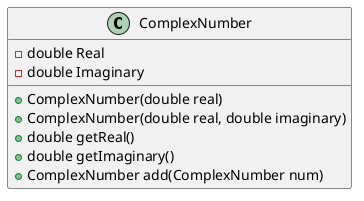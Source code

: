 @startuml
class ComplexNumber {
    - double Real
    - double Imaginary

    + ComplexNumber(double real)
    + ComplexNumber(double real, double imaginary)
    + double getReal()
    + double getImaginary()
    + ComplexNumber add(ComplexNumber num)
}
@enduml